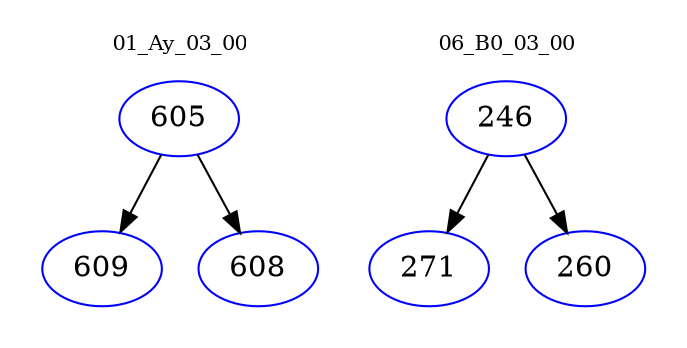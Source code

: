 digraph{
subgraph cluster_0 {
color = white
label = "01_Ay_03_00";
fontsize=10;
T0_605 [label="605", color="blue"]
T0_605 -> T0_609 [color="black"]
T0_609 [label="609", color="blue"]
T0_605 -> T0_608 [color="black"]
T0_608 [label="608", color="blue"]
}
subgraph cluster_1 {
color = white
label = "06_B0_03_00";
fontsize=10;
T1_246 [label="246", color="blue"]
T1_246 -> T1_271 [color="black"]
T1_271 [label="271", color="blue"]
T1_246 -> T1_260 [color="black"]
T1_260 [label="260", color="blue"]
}
}
